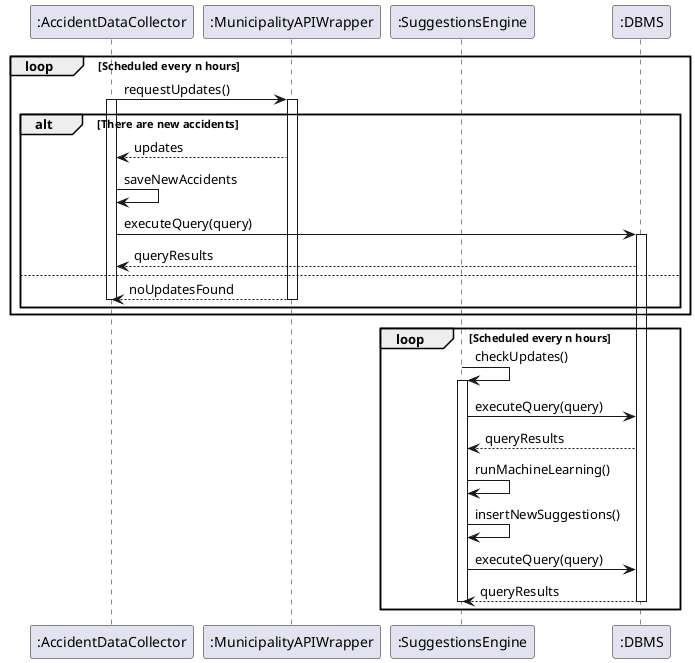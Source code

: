 @startuml dd_sequence_diagram_accident_collector
skinparam Shadowing false

participant ":AccidentDataCollector" as ADC
participant ":MunicipalityAPIWrapper" as MAPIW
participant ":SuggestionsEngine" as SE
participant ":DBMS" as DBMS

loop Scheduled every n hours

ADC -> MAPIW : requestUpdates()
activate ADC
activate MAPIW
alt There are new accidents
MAPIW --> ADC : updates
ADC -> ADC : saveNewAccidents
ADC -> DBMS : executeQuery(query)
activate DBMS
DBMS --> ADC : queryResults
else
MAPIW --> ADC : noUpdatesFound
deactivate MAPIW
deactivate ADC
end
end

loop Scheduled every n hours
SE -> SE : checkUpdates()
activate SE
SE -> DBMS : executeQuery(query)
DBMS --> SE : queryResults
SE -> SE : runMachineLearning()
SE -> SE : insertNewSuggestions()
SE -> DBMS : executeQuery(query)
DBMS --> SE : queryResults
deactivate DBMS
deactivate SE

end
@enduml